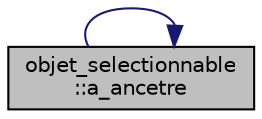 digraph "objet_selectionnable::a_ancetre"
{
  edge [fontname="Helvetica",fontsize="10",labelfontname="Helvetica",labelfontsize="10"];
  node [fontname="Helvetica",fontsize="10",shape=record];
  rankdir="LR";
  Node2 [label="objet_selectionnable\l::a_ancetre",height=0.2,width=0.4,color="black", fillcolor="grey75", style="filled", fontcolor="black"];
  Node2 -> Node2 [color="midnightblue",fontsize="10",style="solid",fontname="Helvetica"];
}
